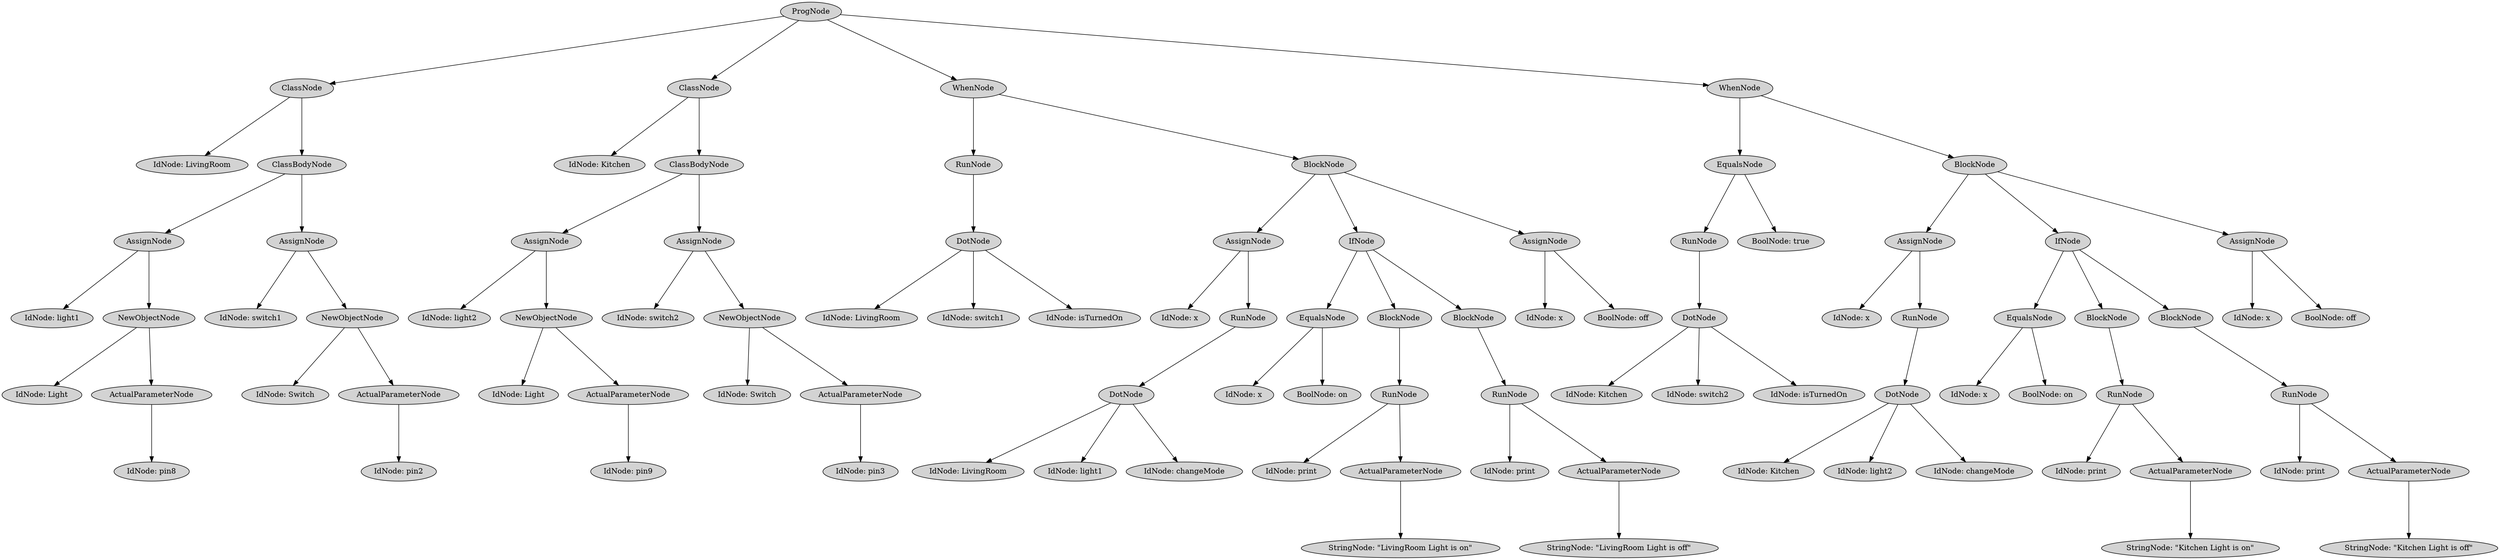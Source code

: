digraph G {
	graph [ranksep=1.5 ratio=fill]
	node [style=filled]
	3100461 [label=ProgNode]
	3100465 [label=ClassNode]
	3100461 -> 3100465
	3100453 [label="IdNode: LivingRoom"]
	3100465 -> 3100453
	3100459 [label=ClassBodyNode]
	3100465 -> 3100459
	3100469 [label=AssignNode]
	3100459 -> 3100469
	3100473 [label="IdNode: light1"]
	3100469 -> 3100473
	3100487 [label=NewObjectNode]
	3100469 -> 3100487
	3100491 [label="IdNode: Light"]
	3100487 -> 3100491
	3100489 [label=ActualParameterNode]
	3100487 -> 3100489
	3100515 [label="IdNode: pin8"]
	3100489 -> 3100515
	3100471 [label=AssignNode]
	3100459 -> 3100471
	3100479 [label="IdNode: switch1"]
	3100471 -> 3100479
	3100497 [label=NewObjectNode]
	3100471 -> 3100497
	3100505 [label="IdNode: Switch"]
	3100497 -> 3100505
	3100501 [label=ActualParameterNode]
	3100497 -> 3100501
	3100527 [label="IdNode: pin2"]
	3100501 -> 3100527
	3100463 [label=ClassNode]
	3100461 -> 3100463
	3100485 [label="IdNode: Kitchen"]
	3100463 -> 3100485
	3100477 [label=ClassBodyNode]
	3100463 -> 3100477
	3100481 [label=AssignNode]
	3100477 -> 3100481
	3100499 [label="IdNode: light2"]
	3100481 -> 3100499
	3100519 [label=NewObjectNode]
	3100481 -> 3100519
	3100521 [label="IdNode: Light"]
	3100519 -> 3100521
	3100511 [label=ActualParameterNode]
	3100519 -> 3100511
	3100549 [label="IdNode: pin9"]
	3100511 -> 3100549
	3100493 [label=AssignNode]
	3100477 -> 3100493
	3100517 [label="IdNode: switch2"]
	3100493 -> 3100517
	3100531 [label=NewObjectNode]
	3100493 -> 3100531
	3100537 [label="IdNode: Switch"]
	3100531 -> 3100537
	3100533 [label=ActualParameterNode]
	3100531 -> 3100533
	3100561 [label="IdNode: pin3"]
	3100533 -> 3100561
	3100495 [label=WhenNode]
	3100461 -> 3100495
	3100525 [label=RunNode]
	3100495 -> 3100525
	3100545 [label=DotNode]
	3100525 -> 3100545
	3100543 [label="IdNode: LivingRoom"]
	3100545 -> 3100543
	3100551 [label="IdNode: switch1"]
	3100545 -> 3100551
	3100553 [label="IdNode: isTurnedOn"]
	3100545 -> 3100553
	3100507 [label=BlockNode]
	3100495 -> 3100507
	3100503 [label=AssignNode]
	3100507 -> 3100503
	3100529 [label="IdNode: x"]
	3100503 -> 3100529
	3100565 [label=RunNode]
	3100503 -> 3100565
	3100571 [label=DotNode]
	3100565 -> 3100571
	3100567 [label="IdNode: LivingRoom"]
	3100571 -> 3100567
	3100573 [label="IdNode: light1"]
	3100571 -> 3100573
	3100575 [label="IdNode: changeMode"]
	3100571 -> 3100575
	3100523 [label=IfNode]
	3100507 -> 3100523
	3100541 [label=EqualsNode]
	3100523 -> 3100541
	3100579 [label="IdNode: x"]
	3100541 -> 3100579
	3100583 [label="BoolNode: on"]
	3100541 -> 3100583
	3100557 [label=BlockNode]
	3100523 -> 3100557
	3100547 [label=RunNode]
	3100557 -> 3100547
	3100569 [label="IdNode: print"]
	3100547 -> 3100569
	3100559 [label=ActualParameterNode]
	3100547 -> 3100559
	3100593 [label="StringNode: \"LivingRoom Light is on\""]
	3100559 -> 3100593
	3100581 [label=BlockNode]
	3100523 -> 3100581
	3100577 [label=RunNode]
	3100581 -> 3100577
	3100589 [label="IdNode: print"]
	3100577 -> 3100589
	3100585 [label=ActualParameterNode]
	3100577 -> 3100585
	3100607 [label="StringNode: \"LivingRoom Light is off\""]
	3100585 -> 3100607
	3100555 [label=AssignNode]
	3100507 -> 3100555
	3100597 [label="IdNode: x"]
	3100555 -> 3100597
	3100609 [label="BoolNode: off"]
	3100555 -> 3100609
	3100483 [label=WhenNode]
	3100461 -> 3100483
	3100539 [label=EqualsNode]
	3100483 -> 3100539
	3100601 [label=RunNode]
	3100539 -> 3100601
	3100617 [label=DotNode]
	3100601 -> 3100617
	3100611 [label="IdNode: Kitchen"]
	3100617 -> 3100611
	3100615 [label="IdNode: switch2"]
	3100617 -> 3100615
	3100619 [label="IdNode: isTurnedOn"]
	3100617 -> 3100619
	3100613 [label="BoolNode: true"]
	3100539 -> 3100613
	3100563 [label=BlockNode]
	3100483 -> 3100563
	3100595 [label=AssignNode]
	3100563 -> 3100595
	3100603 [label="IdNode: x"]
	3100595 -> 3100603
	3100629 [label=RunNode]
	3100595 -> 3100629
	3100641 [label=DotNode]
	3100629 -> 3100641
	3100635 [label="IdNode: Kitchen"]
	3100641 -> 3100635
	3100639 [label="IdNode: light2"]
	3100641 -> 3100639
	3100643 [label="IdNode: changeMode"]
	3100641 -> 3100643
	3100587 [label=IfNode]
	3100563 -> 3100587
	3100623 [label=EqualsNode]
	3100587 -> 3100623
	3100647 [label="IdNode: x"]
	3100623 -> 3100647
	3100651 [label="BoolNode: on"]
	3100623 -> 3100651
	3100625 [label=BlockNode]
	3100587 -> 3100625
	3100605 [label=RunNode]
	3100625 -> 3100605
	3100637 [label="IdNode: print"]
	3100605 -> 3100637
	3100633 [label=ActualParameterNode]
	3100605 -> 3100633
	3100661 [label="StringNode: \"Kitchen Light is on\""]
	3100633 -> 3100661
	3100649 [label=BlockNode]
	3100587 -> 3100649
	3100645 [label=RunNode]
	3100649 -> 3100645
	3100657 [label="IdNode: print"]
	3100645 -> 3100657
	3100653 [label=ActualParameterNode]
	3100645 -> 3100653
	3104517 [label="StringNode: \"Kitchen Light is off\""]
	3100653 -> 3104517
	3100627 [label=AssignNode]
	3100563 -> 3100627
	3100665 [label="IdNode: x"]
	3100627 -> 3100665
	3104519 [label="BoolNode: off"]
	3100627 -> 3104519
	overlap=false
}
